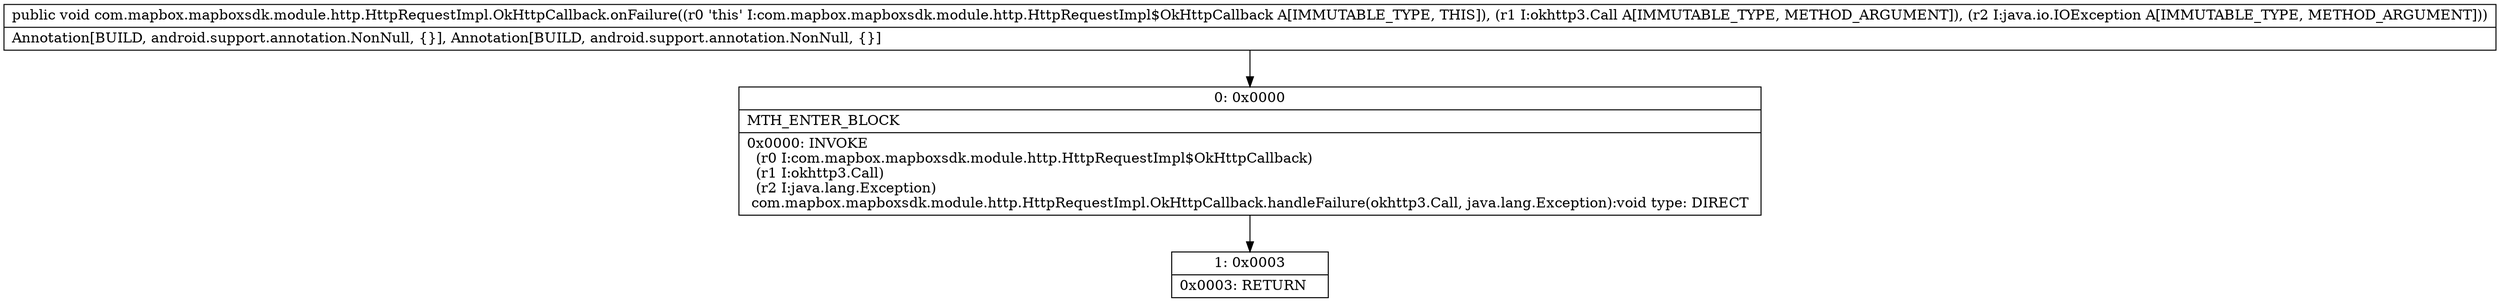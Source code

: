 digraph "CFG forcom.mapbox.mapboxsdk.module.http.HttpRequestImpl.OkHttpCallback.onFailure(Lokhttp3\/Call;Ljava\/io\/IOException;)V" {
Node_0 [shape=record,label="{0\:\ 0x0000|MTH_ENTER_BLOCK\l|0x0000: INVOKE  \l  (r0 I:com.mapbox.mapboxsdk.module.http.HttpRequestImpl$OkHttpCallback)\l  (r1 I:okhttp3.Call)\l  (r2 I:java.lang.Exception)\l com.mapbox.mapboxsdk.module.http.HttpRequestImpl.OkHttpCallback.handleFailure(okhttp3.Call, java.lang.Exception):void type: DIRECT \l}"];
Node_1 [shape=record,label="{1\:\ 0x0003|0x0003: RETURN   \l}"];
MethodNode[shape=record,label="{public void com.mapbox.mapboxsdk.module.http.HttpRequestImpl.OkHttpCallback.onFailure((r0 'this' I:com.mapbox.mapboxsdk.module.http.HttpRequestImpl$OkHttpCallback A[IMMUTABLE_TYPE, THIS]), (r1 I:okhttp3.Call A[IMMUTABLE_TYPE, METHOD_ARGUMENT]), (r2 I:java.io.IOException A[IMMUTABLE_TYPE, METHOD_ARGUMENT]))  | Annotation[BUILD, android.support.annotation.NonNull, \{\}], Annotation[BUILD, android.support.annotation.NonNull, \{\}]\l}"];
MethodNode -> Node_0;
Node_0 -> Node_1;
}

